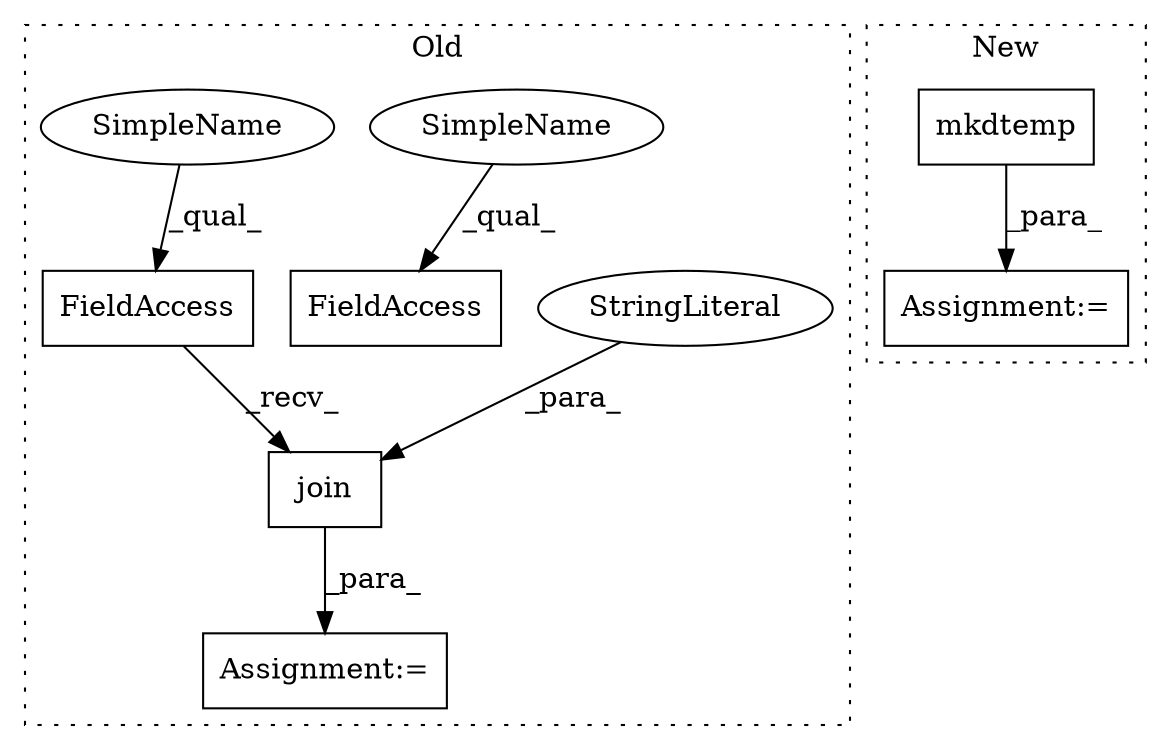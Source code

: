 digraph G {
subgraph cluster0 {
1 [label="join" a="32" s="247,273" l="5,1" shape="box"];
3 [label="FieldAccess" a="22" s="239" l="7" shape="box"];
4 [label="StringLiteral" a="45" s="264" l="9" shape="ellipse"];
6 [label="Assignment:=" a="7" s="335" l="1" shape="box"];
7 [label="FieldAccess" a="22" s="383" l="7" shape="box"];
8 [label="SimpleName" a="42" s="383" l="2" shape="ellipse"];
9 [label="SimpleName" a="42" s="239" l="2" shape="ellipse"];
label = "Old";
style="dotted";
}
subgraph cluster1 {
2 [label="mkdtemp" a="32" s="330" l="9" shape="box"];
5 [label="Assignment:=" a="7" s="320" l="1" shape="box"];
label = "New";
style="dotted";
}
1 -> 6 [label="_para_"];
2 -> 5 [label="_para_"];
3 -> 1 [label="_recv_"];
4 -> 1 [label="_para_"];
8 -> 7 [label="_qual_"];
9 -> 3 [label="_qual_"];
}